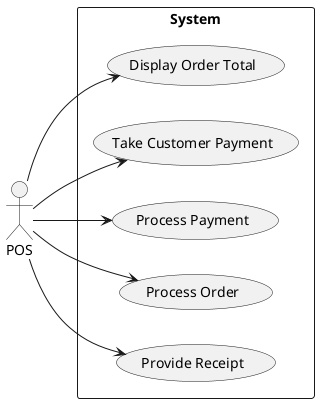 @startuml POS
left to right direction
actor POS
rectangle "System" as system {
  (Display Order Total)
  (Take Customer Payment)
  (Process Payment)
  (Process Order)
  (Provide Receipt)
 
}
POS --> (Display Order Total)
POS --> (Take Customer Payment)
POS --> (Process Payment)
POS --> (Process Order)
POS --> (Provide Receipt)

@enduml